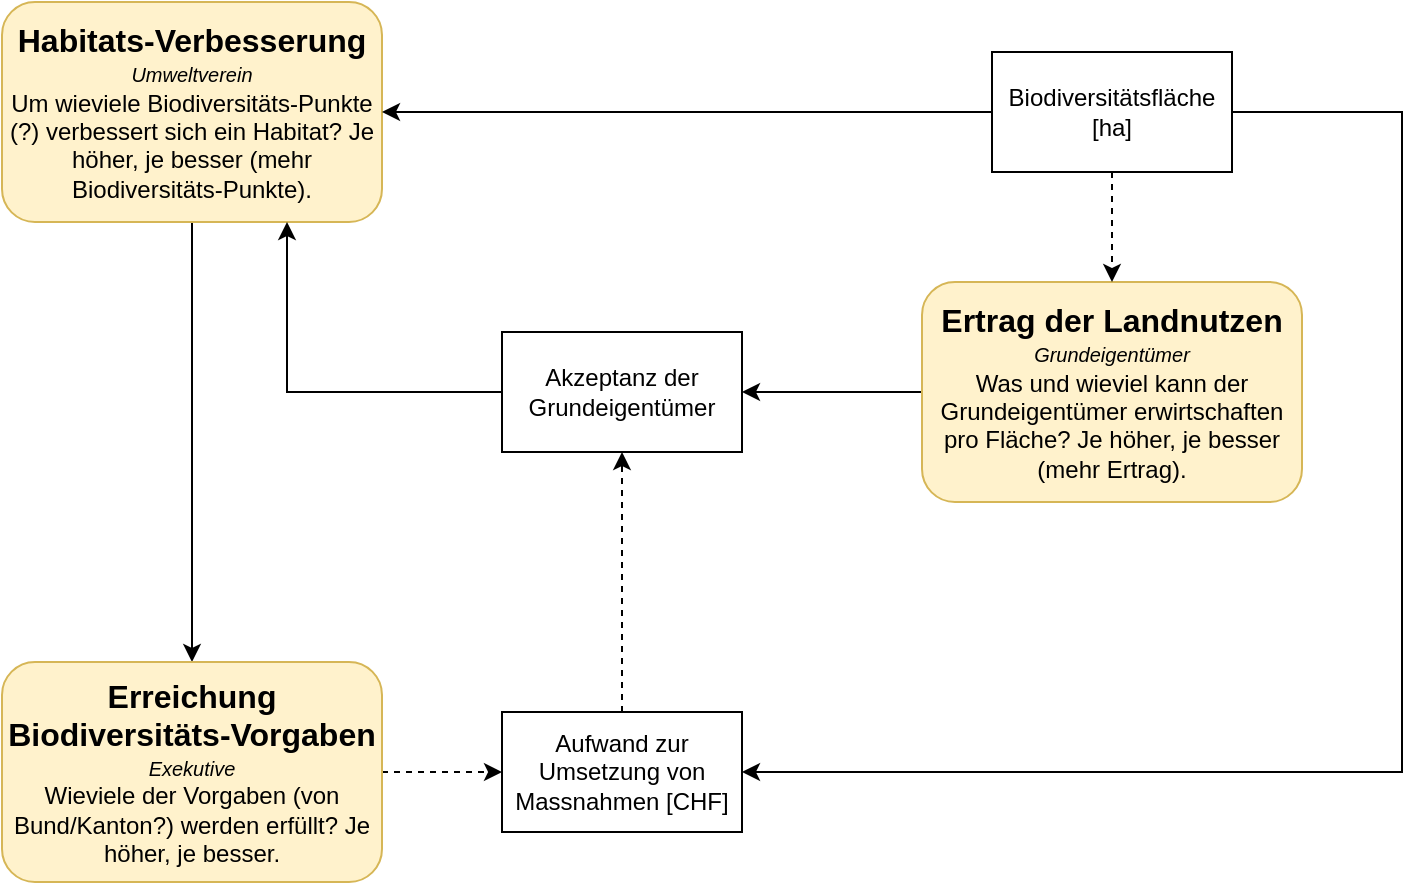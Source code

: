 <mxfile version="26.2.3">
  <diagram name="Page-1" id="kgKYdRAnwixixqKFMqlb">
    <mxGraphModel dx="788" dy="519" grid="1" gridSize="10" guides="1" tooltips="1" connect="1" arrows="1" fold="1" page="1" pageScale="1" pageWidth="850" pageHeight="1100" math="0" shadow="0">
      <root>
        <mxCell id="0" />
        <mxCell id="1" parent="0" />
        <mxCell id="MrkeKGCuMLqLnaOiC5iF-7" style="edgeStyle=orthogonalEdgeStyle;rounded=0;orthogonalLoop=1;jettySize=auto;html=1;entryX=1;entryY=0.5;entryDx=0;entryDy=0;" edge="1" parent="1" source="sEUJc0V9VYMRzwjmS536-1" target="MrkeKGCuMLqLnaOiC5iF-5">
          <mxGeometry relative="1" as="geometry" />
        </mxCell>
        <mxCell id="sEUJc0V9VYMRzwjmS536-1" value="&lt;b&gt;&lt;font style=&quot;font-size: 16px;&quot;&gt;Ertrag der Landnutzen&lt;/font&gt;&lt;/b&gt;&lt;div&gt;&lt;font size=&quot;1&quot;&gt;&lt;i&gt;Grundeigentümer&lt;/i&gt;&lt;/font&gt;&lt;br&gt;&lt;div&gt;Was und wieviel kann der Grundeigentümer erwirtschaften pro Fläche? Je höher, je besser (mehr Ertrag).&lt;/div&gt;&lt;/div&gt;" style="rounded=1;whiteSpace=wrap;html=1;fillColor=#fff2cc;strokeColor=#d6b656;" parent="1" vertex="1">
          <mxGeometry x="560" y="210" width="190" height="110" as="geometry" />
        </mxCell>
        <mxCell id="nLU-GLhrh0NxpJ9PCiuH-1" style="edgeStyle=orthogonalEdgeStyle;rounded=0;orthogonalLoop=1;jettySize=auto;html=1;entryX=0.5;entryY=0;entryDx=0;entryDy=0;" parent="1" source="sEUJc0V9VYMRzwjmS536-2" target="sEUJc0V9VYMRzwjmS536-3" edge="1">
          <mxGeometry relative="1" as="geometry" />
        </mxCell>
        <mxCell id="sEUJc0V9VYMRzwjmS536-2" value="&lt;b&gt;&lt;font style=&quot;font-size: 16px;&quot;&gt;Habitats-Verbesserung&lt;/font&gt;&lt;/b&gt;&lt;div&gt;&lt;font size=&quot;1&quot;&gt;&lt;i&gt;Umweltverein&lt;/i&gt;&lt;/font&gt;&lt;br&gt;&lt;div&gt;Um wieviele Biodiversitäts-Punkte (?) verbessert sich ein Habitat? Je höher, je besser (mehr Biodiversitäts-Punkte).&lt;/div&gt;&lt;/div&gt;" style="rounded=1;whiteSpace=wrap;html=1;fillColor=#fff2cc;strokeColor=#d6b656;" parent="1" vertex="1">
          <mxGeometry x="100" y="70" width="190" height="110" as="geometry" />
        </mxCell>
        <mxCell id="MrkeKGCuMLqLnaOiC5iF-10" style="edgeStyle=orthogonalEdgeStyle;rounded=0;orthogonalLoop=1;jettySize=auto;html=1;entryX=0;entryY=0.5;entryDx=0;entryDy=0;dashed=1;" edge="1" parent="1" source="sEUJc0V9VYMRzwjmS536-3" target="MrkeKGCuMLqLnaOiC5iF-8">
          <mxGeometry relative="1" as="geometry" />
        </mxCell>
        <mxCell id="sEUJc0V9VYMRzwjmS536-3" value="&lt;b&gt;&lt;font style=&quot;font-size: 16px;&quot;&gt;Erreichung Biodiversitäts-Vorgaben&lt;/font&gt;&lt;/b&gt;&lt;div&gt;&lt;font size=&quot;1&quot;&gt;&lt;i&gt;Exekutive&lt;/i&gt;&lt;/font&gt;&lt;br&gt;&lt;div&gt;Wieviele der Vorgaben (von Bund/Kanton?) werden erfüllt? Je höher, je besser.&lt;/div&gt;&lt;/div&gt;" style="rounded=1;whiteSpace=wrap;html=1;fillColor=#fff2cc;strokeColor=#d6b656;" parent="1" vertex="1">
          <mxGeometry x="100" y="400" width="190" height="110" as="geometry" />
        </mxCell>
        <mxCell id="MrkeKGCuMLqLnaOiC5iF-2" style="edgeStyle=orthogonalEdgeStyle;rounded=0;orthogonalLoop=1;jettySize=auto;html=1;entryX=1;entryY=0.5;entryDx=0;entryDy=0;" edge="1" parent="1" source="MrkeKGCuMLqLnaOiC5iF-1" target="sEUJc0V9VYMRzwjmS536-2">
          <mxGeometry relative="1" as="geometry" />
        </mxCell>
        <mxCell id="MrkeKGCuMLqLnaOiC5iF-3" style="edgeStyle=orthogonalEdgeStyle;rounded=0;orthogonalLoop=1;jettySize=auto;html=1;entryX=0.5;entryY=0;entryDx=0;entryDy=0;dashed=1;" edge="1" parent="1" source="MrkeKGCuMLqLnaOiC5iF-1" target="sEUJc0V9VYMRzwjmS536-1">
          <mxGeometry relative="1" as="geometry" />
        </mxCell>
        <mxCell id="MrkeKGCuMLqLnaOiC5iF-11" style="edgeStyle=orthogonalEdgeStyle;rounded=0;orthogonalLoop=1;jettySize=auto;html=1;entryX=1;entryY=0.5;entryDx=0;entryDy=0;exitX=1;exitY=0.5;exitDx=0;exitDy=0;" edge="1" parent="1" source="MrkeKGCuMLqLnaOiC5iF-1" target="MrkeKGCuMLqLnaOiC5iF-8">
          <mxGeometry relative="1" as="geometry">
            <Array as="points">
              <mxPoint x="800" y="125" />
              <mxPoint x="800" y="455" />
            </Array>
          </mxGeometry>
        </mxCell>
        <mxCell id="MrkeKGCuMLqLnaOiC5iF-1" value="Biodiversitätsfläche&lt;div&gt;[ha]&lt;/div&gt;" style="rounded=0;whiteSpace=wrap;html=1;" vertex="1" parent="1">
          <mxGeometry x="595" y="95" width="120" height="60" as="geometry" />
        </mxCell>
        <mxCell id="MrkeKGCuMLqLnaOiC5iF-6" style="edgeStyle=orthogonalEdgeStyle;rounded=0;orthogonalLoop=1;jettySize=auto;html=1;entryX=0.75;entryY=1;entryDx=0;entryDy=0;" edge="1" parent="1" source="MrkeKGCuMLqLnaOiC5iF-5" target="sEUJc0V9VYMRzwjmS536-2">
          <mxGeometry relative="1" as="geometry">
            <mxPoint x="380" y="330" as="targetPoint" />
          </mxGeometry>
        </mxCell>
        <mxCell id="MrkeKGCuMLqLnaOiC5iF-5" value="Akzeptanz der Grundeigentümer" style="rounded=0;whiteSpace=wrap;html=1;" vertex="1" parent="1">
          <mxGeometry x="350" y="235" width="120" height="60" as="geometry" />
        </mxCell>
        <mxCell id="MrkeKGCuMLqLnaOiC5iF-9" style="edgeStyle=orthogonalEdgeStyle;rounded=0;orthogonalLoop=1;jettySize=auto;html=1;entryX=0.5;entryY=1;entryDx=0;entryDy=0;dashed=1;" edge="1" parent="1" source="MrkeKGCuMLqLnaOiC5iF-8" target="MrkeKGCuMLqLnaOiC5iF-5">
          <mxGeometry relative="1" as="geometry" />
        </mxCell>
        <mxCell id="MrkeKGCuMLqLnaOiC5iF-8" value="Aufwand zur Umsetzung von Massnahmen [CHF]" style="rounded=0;whiteSpace=wrap;html=1;" vertex="1" parent="1">
          <mxGeometry x="350" y="425" width="120" height="60" as="geometry" />
        </mxCell>
      </root>
    </mxGraphModel>
  </diagram>
</mxfile>

